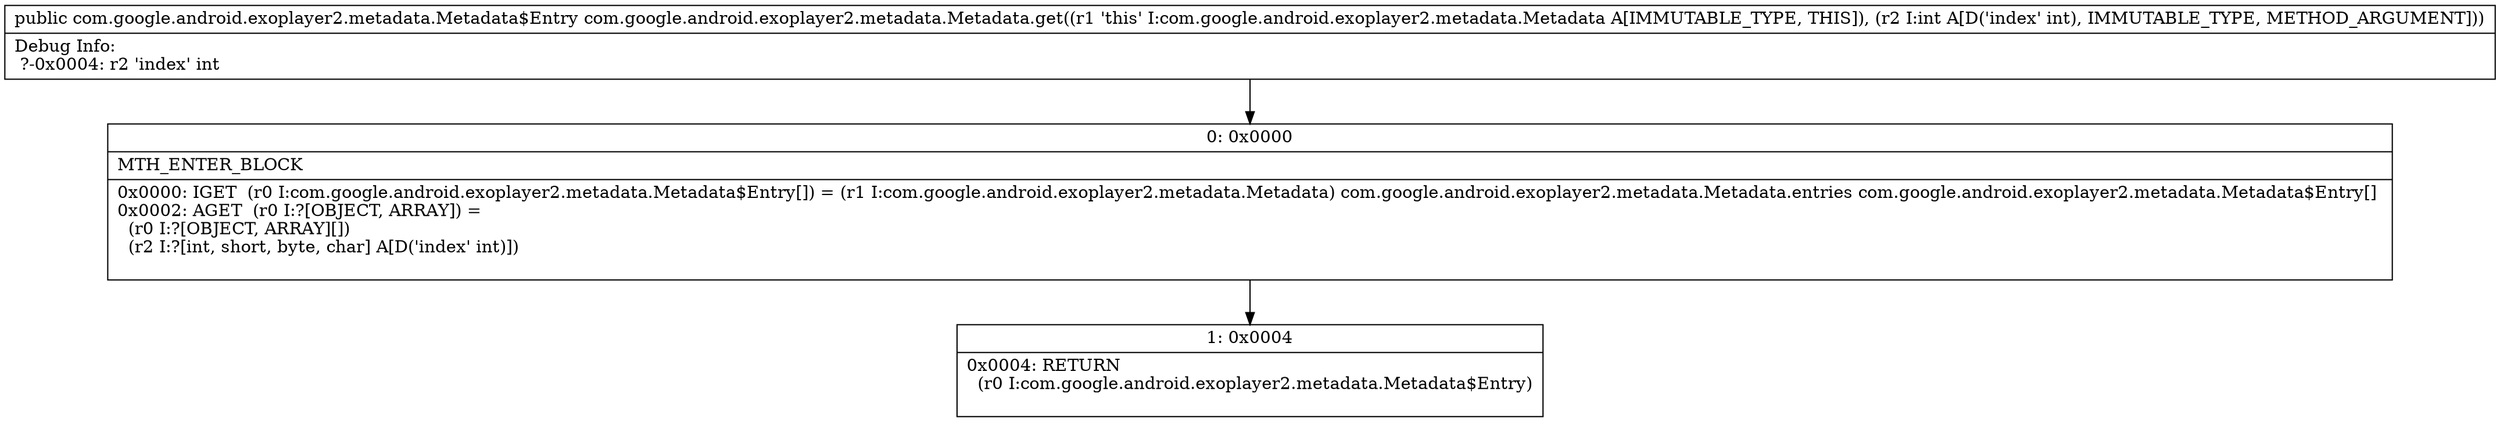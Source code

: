 digraph "CFG forcom.google.android.exoplayer2.metadata.Metadata.get(I)Lcom\/google\/android\/exoplayer2\/metadata\/Metadata$Entry;" {
Node_0 [shape=record,label="{0\:\ 0x0000|MTH_ENTER_BLOCK\l|0x0000: IGET  (r0 I:com.google.android.exoplayer2.metadata.Metadata$Entry[]) = (r1 I:com.google.android.exoplayer2.metadata.Metadata) com.google.android.exoplayer2.metadata.Metadata.entries com.google.android.exoplayer2.metadata.Metadata$Entry[] \l0x0002: AGET  (r0 I:?[OBJECT, ARRAY]) = \l  (r0 I:?[OBJECT, ARRAY][])\l  (r2 I:?[int, short, byte, char] A[D('index' int)])\l \l}"];
Node_1 [shape=record,label="{1\:\ 0x0004|0x0004: RETURN  \l  (r0 I:com.google.android.exoplayer2.metadata.Metadata$Entry)\l \l}"];
MethodNode[shape=record,label="{public com.google.android.exoplayer2.metadata.Metadata$Entry com.google.android.exoplayer2.metadata.Metadata.get((r1 'this' I:com.google.android.exoplayer2.metadata.Metadata A[IMMUTABLE_TYPE, THIS]), (r2 I:int A[D('index' int), IMMUTABLE_TYPE, METHOD_ARGUMENT]))  | Debug Info:\l  ?\-0x0004: r2 'index' int\l}"];
MethodNode -> Node_0;
Node_0 -> Node_1;
}


